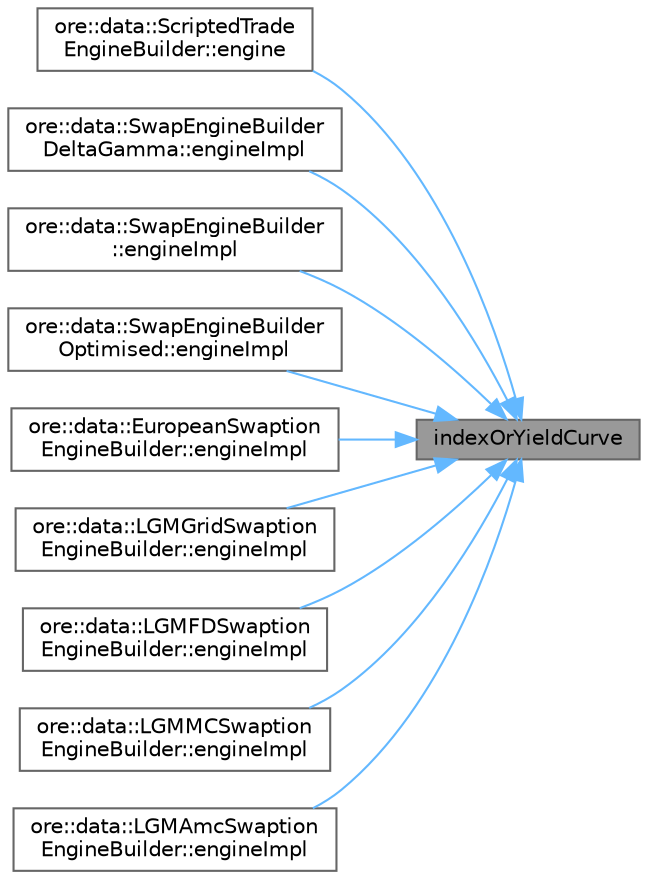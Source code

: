 digraph "indexOrYieldCurve"
{
 // INTERACTIVE_SVG=YES
 // LATEX_PDF_SIZE
  bgcolor="transparent";
  edge [fontname=Helvetica,fontsize=10,labelfontname=Helvetica,labelfontsize=10];
  node [fontname=Helvetica,fontsize=10,shape=box,height=0.2,width=0.4];
  rankdir="RL";
  Node1 [label="indexOrYieldCurve",height=0.2,width=0.4,color="gray40", fillcolor="grey60", style="filled", fontcolor="black",tooltip=" "];
  Node1 -> Node2 [dir="back",color="steelblue1",style="solid"];
  Node2 [label="ore::data::ScriptedTrade\lEngineBuilder::engine",height=0.2,width=0.4,color="grey40", fillcolor="white", style="filled",URL="$classore_1_1data_1_1_scripted_trade_engine_builder.html#afa7bc32050325672e45000b32d62ec0b",tooltip=" "];
  Node1 -> Node3 [dir="back",color="steelblue1",style="solid"];
  Node3 [label="ore::data::SwapEngineBuilder\lDeltaGamma::engineImpl",height=0.2,width=0.4,color="grey40", fillcolor="white", style="filled",URL="$classore_1_1data_1_1_swap_engine_builder_delta_gamma.html#aa37c0caf2dfafe8aa2921147415c8052",tooltip=" "];
  Node1 -> Node4 [dir="back",color="steelblue1",style="solid"];
  Node4 [label="ore::data::SwapEngineBuilder\l::engineImpl",height=0.2,width=0.4,color="grey40", fillcolor="white", style="filled",URL="$classore_1_1data_1_1_swap_engine_builder.html#aa37c0caf2dfafe8aa2921147415c8052",tooltip=" "];
  Node1 -> Node5 [dir="back",color="steelblue1",style="solid"];
  Node5 [label="ore::data::SwapEngineBuilder\lOptimised::engineImpl",height=0.2,width=0.4,color="grey40", fillcolor="white", style="filled",URL="$classore_1_1data_1_1_swap_engine_builder_optimised.html#aa37c0caf2dfafe8aa2921147415c8052",tooltip=" "];
  Node1 -> Node6 [dir="back",color="steelblue1",style="solid"];
  Node6 [label="ore::data::EuropeanSwaption\lEngineBuilder::engineImpl",height=0.2,width=0.4,color="grey40", fillcolor="white", style="filled",URL="$classore_1_1data_1_1_european_swaption_engine_builder.html#a78578c4a45ce5fb4ee6d686677c50669",tooltip=" "];
  Node1 -> Node7 [dir="back",color="steelblue1",style="solid"];
  Node7 [label="ore::data::LGMGridSwaption\lEngineBuilder::engineImpl",height=0.2,width=0.4,color="grey40", fillcolor="white", style="filled",URL="$classore_1_1data_1_1_l_g_m_grid_swaption_engine_builder.html#a78578c4a45ce5fb4ee6d686677c50669",tooltip=" "];
  Node1 -> Node8 [dir="back",color="steelblue1",style="solid"];
  Node8 [label="ore::data::LGMFDSwaption\lEngineBuilder::engineImpl",height=0.2,width=0.4,color="grey40", fillcolor="white", style="filled",URL="$classore_1_1data_1_1_l_g_m_f_d_swaption_engine_builder.html#a78578c4a45ce5fb4ee6d686677c50669",tooltip=" "];
  Node1 -> Node9 [dir="back",color="steelblue1",style="solid"];
  Node9 [label="ore::data::LGMMCSwaption\lEngineBuilder::engineImpl",height=0.2,width=0.4,color="grey40", fillcolor="white", style="filled",URL="$classore_1_1data_1_1_l_g_m_m_c_swaption_engine_builder.html#a78578c4a45ce5fb4ee6d686677c50669",tooltip=" "];
  Node1 -> Node10 [dir="back",color="steelblue1",style="solid"];
  Node10 [label="ore::data::LGMAmcSwaption\lEngineBuilder::engineImpl",height=0.2,width=0.4,color="grey40", fillcolor="white", style="filled",URL="$classore_1_1data_1_1_l_g_m_amc_swaption_engine_builder.html#a78578c4a45ce5fb4ee6d686677c50669",tooltip=" "];
}
